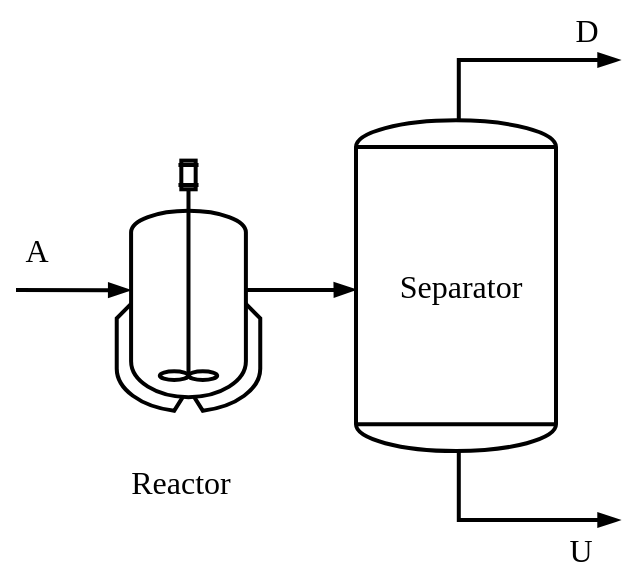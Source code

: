 <mxfile version="24.1.0" type="device">
  <diagram name="Page-1" id="kFrdMGKW_Bm0aay2mBpl">
    <mxGraphModel dx="1274" dy="1106" grid="1" gridSize="10" guides="1" tooltips="1" connect="1" arrows="1" fold="1" page="1" pageScale="1" pageWidth="827" pageHeight="1169" math="0" shadow="0">
      <root>
        <mxCell id="0" />
        <mxCell id="1" parent="0" />
        <mxCell id="L2ES_Gi9ivVqbOsw5SuI-1" value="" style="shape=mxgraph.pid.vessels.jacketed_mixing_vessel;html=1;pointerEvents=1;align=center;verticalLabelPosition=bottom;verticalAlign=middle;dashed=0;strokeWidth=2;rounded=0;strokeColor=default;fontFamily=Helvetica;fontSize=11;fontColor=default;labelBackgroundColor=default;" vertex="1" parent="1">
          <mxGeometry x="140.313" y="100.312" width="71.876" height="125.062" as="geometry" />
        </mxCell>
        <mxCell id="L2ES_Gi9ivVqbOsw5SuI-5" style="edgeStyle=orthogonalEdgeStyle;rounded=0;orthogonalLoop=1;jettySize=auto;html=1;strokeWidth=2;endArrow=blockThin;endFill=1;strokeColor=default;align=center;verticalAlign=middle;fontFamily=Helvetica;fontSize=11;fontColor=default;labelBackgroundColor=default;" edge="1" parent="1" source="L2ES_Gi9ivVqbOsw5SuI-2">
          <mxGeometry relative="1" as="geometry">
            <mxPoint x="391.88" y="50" as="targetPoint" />
            <Array as="points">
              <mxPoint x="311.379" y="50" />
            </Array>
          </mxGeometry>
        </mxCell>
        <mxCell id="L2ES_Gi9ivVqbOsw5SuI-6" style="edgeStyle=orthogonalEdgeStyle;rounded=0;orthogonalLoop=1;jettySize=auto;html=1;strokeWidth=2;strokeColor=default;align=center;verticalAlign=middle;fontFamily=Helvetica;fontSize=11;fontColor=default;labelBackgroundColor=default;endArrow=blockThin;endFill=1;" edge="1" parent="1" source="L2ES_Gi9ivVqbOsw5SuI-2">
          <mxGeometry relative="1" as="geometry">
            <mxPoint x="391.88" y="280" as="targetPoint" />
            <Array as="points">
              <mxPoint x="311.379" y="280" />
            </Array>
          </mxGeometry>
        </mxCell>
        <mxCell id="L2ES_Gi9ivVqbOsw5SuI-2" value="" style="shape=mxgraph.pid.vessels.tank;html=1;pointerEvents=1;align=center;verticalLabelPosition=bottom;verticalAlign=middle;dashed=0;strokeWidth=2;rounded=0;strokeColor=default;fontFamily=Helvetica;fontSize=11;fontColor=default;labelBackgroundColor=default;" vertex="1" parent="1">
          <mxGeometry x="260" y="80.19" width="100" height="165.31" as="geometry" />
        </mxCell>
        <mxCell id="L2ES_Gi9ivVqbOsw5SuI-3" style="edgeStyle=orthogonalEdgeStyle;rounded=0;orthogonalLoop=1;jettySize=auto;html=1;entryX=0.096;entryY=0.518;entryDx=0;entryDy=0;entryPerimeter=0;strokeWidth=2;strokeColor=default;align=center;verticalAlign=middle;fontFamily=Helvetica;fontSize=11;fontColor=default;labelBackgroundColor=default;endArrow=blockThin;endFill=1;" edge="1" parent="1" target="L2ES_Gi9ivVqbOsw5SuI-1">
          <mxGeometry relative="1" as="geometry">
            <mxPoint x="90" y="165" as="sourcePoint" />
            <Array as="points">
              <mxPoint x="147.501" y="165" />
            </Array>
          </mxGeometry>
        </mxCell>
        <mxCell id="L2ES_Gi9ivVqbOsw5SuI-4" style="edgeStyle=orthogonalEdgeStyle;rounded=0;orthogonalLoop=1;jettySize=auto;html=1;entryX=0;entryY=0.512;entryDx=0;entryDy=0;entryPerimeter=0;exitX=0.9;exitY=0.517;exitDx=0;exitDy=0;exitPerimeter=0;strokeWidth=2;strokeColor=default;align=center;verticalAlign=middle;fontFamily=Helvetica;fontSize=11;fontColor=default;labelBackgroundColor=default;endArrow=blockThin;endFill=1;" edge="1" parent="1" source="L2ES_Gi9ivVqbOsw5SuI-1" target="L2ES_Gi9ivVqbOsw5SuI-2">
          <mxGeometry relative="1" as="geometry">
            <Array as="points">
              <mxPoint x="244.534" y="165" />
            </Array>
          </mxGeometry>
        </mxCell>
        <mxCell id="L2ES_Gi9ivVqbOsw5SuI-8" value="Reactor" style="text;html=1;align=center;verticalAlign=middle;resizable=0;points=[];autosize=1;strokeColor=none;fillColor=none;fontFamily=IBM Plex sans;fontSize=16;" vertex="1" parent="1">
          <mxGeometry x="132.19" y="245.5" width="80" height="30" as="geometry" />
        </mxCell>
        <mxCell id="L2ES_Gi9ivVqbOsw5SuI-9" value="Separator" style="text;html=1;align=center;verticalAlign=middle;resizable=0;points=[];autosize=1;strokeColor=none;fillColor=none;fontFamily=IBM Plex sans;fontSize=16;" vertex="1" parent="1">
          <mxGeometry x="266.68" y="147.84" width="90" height="30" as="geometry" />
        </mxCell>
        <mxCell id="L2ES_Gi9ivVqbOsw5SuI-10" value="A" style="text;html=1;align=center;verticalAlign=middle;resizable=0;points=[];autosize=1;strokeColor=none;fillColor=none;fontFamily=IBM Plex sans;fontSize=16;" vertex="1" parent="1">
          <mxGeometry x="85.31" y="130" width="30" height="30" as="geometry" />
        </mxCell>
        <mxCell id="L2ES_Gi9ivVqbOsw5SuI-11" value="D" style="text;html=1;align=center;verticalAlign=middle;resizable=0;points=[];autosize=1;strokeColor=none;fillColor=none;fontFamily=IBM Plex sans;fontSize=16;" vertex="1" parent="1">
          <mxGeometry x="360" y="20" width="30" height="30" as="geometry" />
        </mxCell>
        <mxCell id="L2ES_Gi9ivVqbOsw5SuI-12" value="U" style="text;html=1;align=center;verticalAlign=middle;resizable=0;points=[];autosize=1;strokeColor=none;fillColor=none;fontFamily=IBM Plex sans;fontSize=16;" vertex="1" parent="1">
          <mxGeometry x="356.68" y="280" width="30" height="30" as="geometry" />
        </mxCell>
      </root>
    </mxGraphModel>
  </diagram>
</mxfile>
